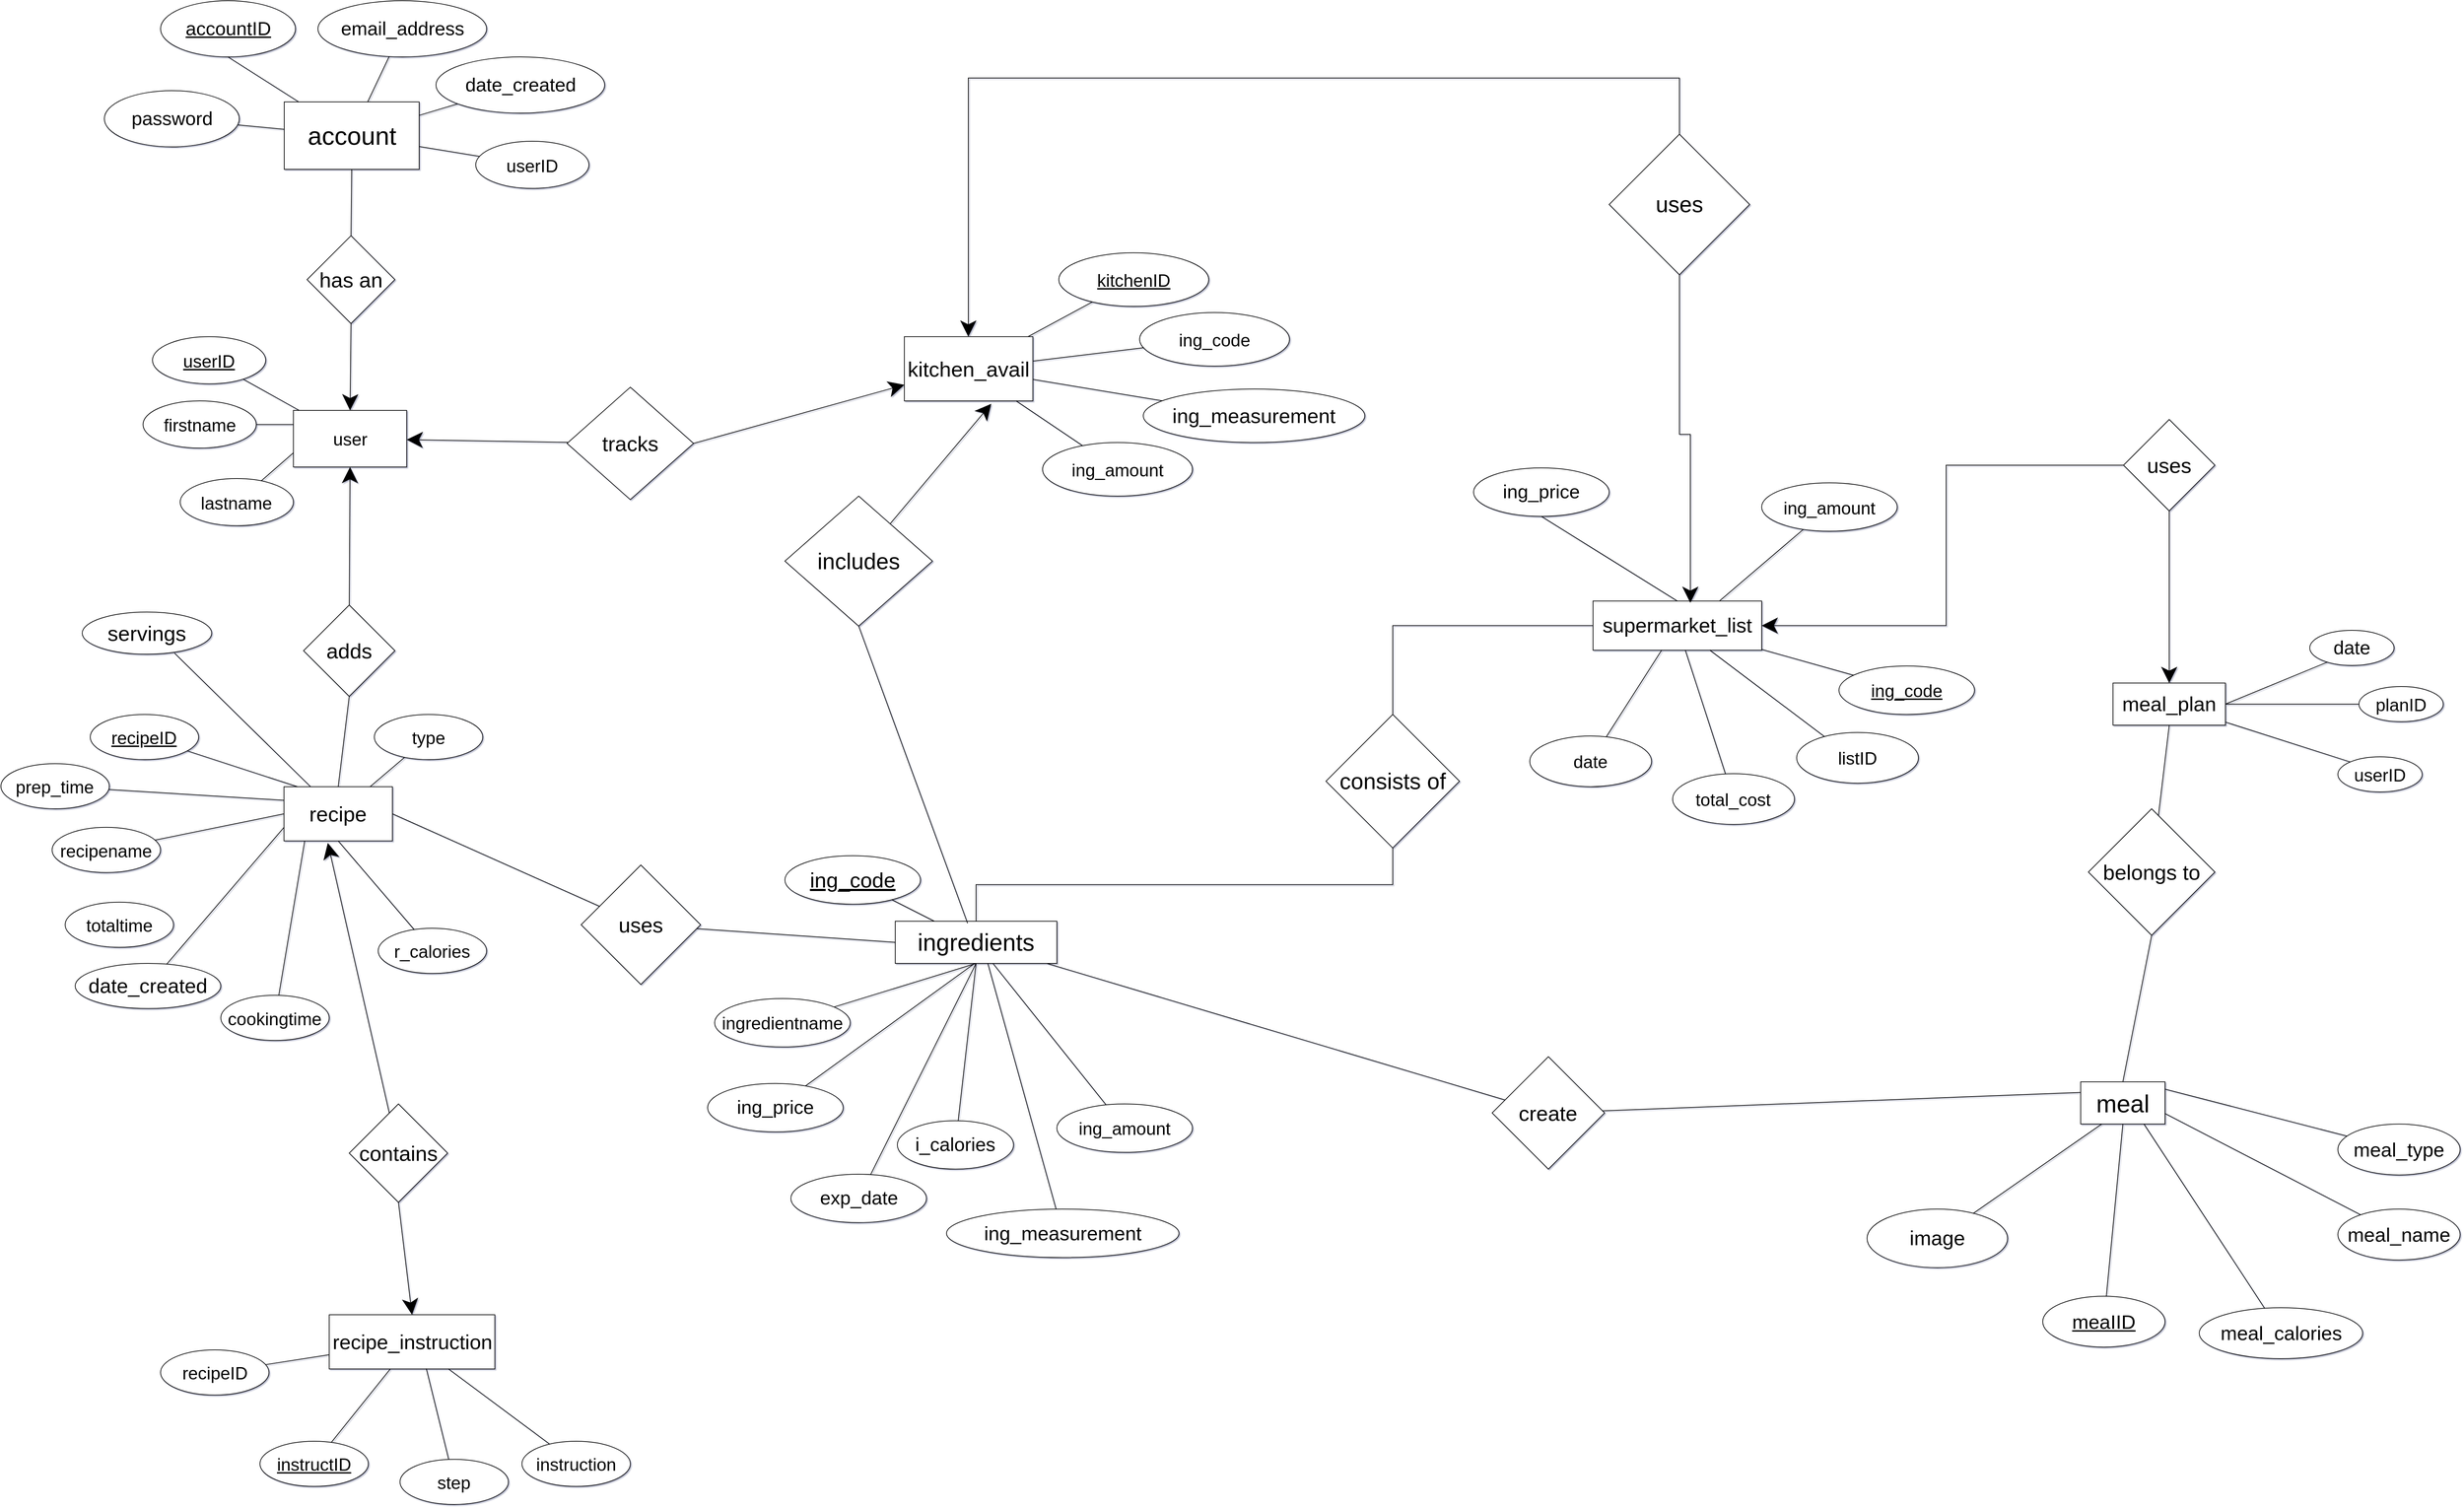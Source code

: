 <mxfile version="13.9.9" type="device"><diagram id="R2lEEEUBdFMjLlhIrx00" name="Page-1"><mxGraphModel dx="3702" dy="1055" grid="1" gridSize="10" guides="1" tooltips="1" connect="1" arrows="1" fold="1" page="1" pageScale="1" pageWidth="2500" pageHeight="2220" background="none" math="0" shadow="1" extFonts="Permanent Marker^https://fonts.googleapis.com/css?family=Permanent+Marker"><root><mxCell id="0"/><mxCell id="1" parent="0"/><mxCell id="MhTy7S3ZL1qO_wHYkfFR-65" style="edgeStyle=none;rounded=0;orthogonalLoop=1;jettySize=auto;html=1;endArrow=none;endFill=0;" parent="1" source="MhTy7S3ZL1qO_wHYkfFR-58" edge="1"><mxGeometry relative="1" as="geometry"><mxPoint x="1524" y="1608.57" as="targetPoint"/></mxGeometry></mxCell><mxCell id="MhTy7S3ZL1qO_wHYkfFR-47" style="edgeStyle=none;rounded=0;orthogonalLoop=1;jettySize=auto;html=1;endArrow=none;endFill=0;entryX=0.5;entryY=0;entryDx=0;entryDy=0;" parent="1" source="MhTy7S3ZL1qO_wHYkfFR-39" target="MhTy7S3ZL1qO_wHYkfFR-31" edge="1"><mxGeometry relative="1" as="geometry"><mxPoint x="-140" y="1370" as="targetPoint"/></mxGeometry></mxCell><mxCell id="MhTy7S3ZL1qO_wHYkfFR-104" style="edgeStyle=none;rounded=0;orthogonalLoop=1;jettySize=auto;html=1;exitX=0.5;exitY=1;exitDx=0;exitDy=0;entryX=0.5;entryY=0;entryDx=0;entryDy=0;startArrow=classic;startFill=1;endArrow=none;endFill=0;fontSize=19;endSize=6;startSize=20;" parent="1" source="MhTy7S3ZL1qO_wHYkfFR-1" target="MhTy7S3ZL1qO_wHYkfFR-102" edge="1"><mxGeometry relative="1" as="geometry"/></mxCell><mxCell id="MhTy7S3ZL1qO_wHYkfFR-46" style="edgeStyle=none;rounded=0;orthogonalLoop=1;jettySize=auto;html=1;exitX=0.25;exitY=1;exitDx=0;exitDy=0;endArrow=none;endFill=0;" parent="1" source="MhTy7S3ZL1qO_wHYkfFR-31" edge="1"><mxGeometry relative="1" as="geometry"><mxPoint x="-190.143" y="1430.143" as="targetPoint"/></mxGeometry></mxCell><mxCell id="MhTy7S3ZL1qO_wHYkfFR-51" style="edgeStyle=none;rounded=0;orthogonalLoop=1;jettySize=auto;html=1;endArrow=none;endFill=0;exitX=0.5;exitY=1;exitDx=0;exitDy=0;" parent="1" source="MhTy7S3ZL1qO_wHYkfFR-31" target="MhTy7S3ZL1qO_wHYkfFR-38" edge="1"><mxGeometry relative="1" as="geometry"/></mxCell><mxCell id="MhTy7S3ZL1qO_wHYkfFR-215" style="edgeStyle=none;rounded=0;orthogonalLoop=1;jettySize=auto;html=1;startArrow=none;startFill=0;endArrow=none;endFill=0;fontSize=25;" parent="1" source="MhTy7S3ZL1qO_wHYkfFR-31" target="MhTy7S3ZL1qO_wHYkfFR-213" edge="1"><mxGeometry relative="1" as="geometry"/></mxCell><mxCell id="MhTy7S3ZL1qO_wHYkfFR-31" value="&lt;font style=&quot;font-size: 34px;&quot;&gt;ingredients&lt;/font&gt;" style="rounded=0;whiteSpace=wrap;html=1;fontSize=34;" parent="1" vertex="1"><mxGeometry x="-242.97" y="1380" width="230" height="60" as="geometry"/></mxCell><mxCell id="MhTy7S3ZL1qO_wHYkfFR-44" style="edgeStyle=none;rounded=0;orthogonalLoop=1;jettySize=auto;html=1;endArrow=none;endFill=0;" parent="1" source="MhTy7S3ZL1qO_wHYkfFR-33" edge="1"><mxGeometry relative="1" as="geometry"><mxPoint x="-130" y="1440" as="targetPoint"/></mxGeometry></mxCell><mxCell id="MhTy7S3ZL1qO_wHYkfFR-43" style="edgeStyle=none;rounded=0;orthogonalLoop=1;jettySize=auto;html=1;entryX=0.5;entryY=1;entryDx=0;entryDy=0;endArrow=none;endFill=0;" parent="1" source="MhTy7S3ZL1qO_wHYkfFR-34" target="MhTy7S3ZL1qO_wHYkfFR-31" edge="1"><mxGeometry relative="1" as="geometry"/></mxCell><mxCell id="MhTy7S3ZL1qO_wHYkfFR-45" style="edgeStyle=none;rounded=0;orthogonalLoop=1;jettySize=auto;html=1;endArrow=none;endFill=0;" parent="1" source="MhTy7S3ZL1qO_wHYkfFR-35" target="MhTy7S3ZL1qO_wHYkfFR-31" edge="1"><mxGeometry relative="1" as="geometry"/></mxCell><mxCell id="MhTy7S3ZL1qO_wHYkfFR-49" style="edgeStyle=none;rounded=0;orthogonalLoop=1;jettySize=auto;html=1;entryX=0.5;entryY=1;entryDx=0;entryDy=0;endArrow=none;endFill=0;" parent="1" source="MhTy7S3ZL1qO_wHYkfFR-40" target="MhTy7S3ZL1qO_wHYkfFR-31" edge="1"><mxGeometry relative="1" as="geometry"/></mxCell><mxCell id="MhTy7S3ZL1qO_wHYkfFR-138" style="edgeStyle=none;rounded=0;orthogonalLoop=1;jettySize=auto;html=1;exitX=0.5;exitY=0;exitDx=0;exitDy=0;entryX=0.5;entryY=1;entryDx=0;entryDy=0;startArrow=none;startFill=0;endArrow=none;endFill=0;fontSize=19;" parent="1" source="MhTy7S3ZL1qO_wHYkfFR-54" target="MhTy7S3ZL1qO_wHYkfFR-113" edge="1"><mxGeometry relative="1" as="geometry"/></mxCell><mxCell id="MhTy7S3ZL1qO_wHYkfFR-54" value="&lt;font style=&quot;font-size: 35px;&quot;&gt;meal&lt;/font&gt;" style="rounded=0;whiteSpace=wrap;html=1;fontSize=35;" parent="1" vertex="1"><mxGeometry x="1444" y="1608.57" width="120" height="60" as="geometry"/></mxCell><mxCell id="MhTy7S3ZL1qO_wHYkfFR-64" style="edgeStyle=none;rounded=0;orthogonalLoop=1;jettySize=auto;html=1;entryX=0.5;entryY=1;entryDx=0;entryDy=0;endArrow=none;endFill=0;" parent="1" source="MhTy7S3ZL1qO_wHYkfFR-55" target="MhTy7S3ZL1qO_wHYkfFR-54" edge="1"><mxGeometry relative="1" as="geometry"/></mxCell><mxCell id="MhTy7S3ZL1qO_wHYkfFR-67" style="edgeStyle=none;rounded=0;orthogonalLoop=1;jettySize=auto;html=1;exitX=0.5;exitY=0;exitDx=0;exitDy=0;endArrow=none;endFill=0;" parent="1" edge="1"><mxGeometry relative="1" as="geometry"><mxPoint x="1729" y="1653.57" as="sourcePoint"/><mxPoint x="1729" y="1653.57" as="targetPoint"/></mxGeometry></mxCell><mxCell id="MhTy7S3ZL1qO_wHYkfFR-80" style="edgeStyle=none;rounded=0;orthogonalLoop=1;jettySize=auto;html=1;endArrow=none;endFill=0;" parent="1" source="MhTy7S3ZL1qO_wHYkfFR-70" target="MhTy7S3ZL1qO_wHYkfFR-74" edge="1"><mxGeometry relative="1" as="geometry"/></mxCell><mxCell id="MhTy7S3ZL1qO_wHYkfFR-81" style="edgeStyle=none;rounded=0;orthogonalLoop=1;jettySize=auto;html=1;endArrow=none;endFill=0;" parent="1" source="MhTy7S3ZL1qO_wHYkfFR-70" target="MhTy7S3ZL1qO_wHYkfFR-75" edge="1"><mxGeometry relative="1" as="geometry"/></mxCell><mxCell id="MhTy7S3ZL1qO_wHYkfFR-212" style="edgeStyle=none;rounded=0;orthogonalLoop=1;jettySize=auto;html=1;entryX=0.696;entryY=0.928;entryDx=0;entryDy=0;entryPerimeter=0;startArrow=none;startFill=0;endArrow=none;endFill=0;fontSize=25;" parent="1" source="MhTy7S3ZL1qO_wHYkfFR-70" target="MhTy7S3ZL1qO_wHYkfFR-71" edge="1"><mxGeometry relative="1" as="geometry"/></mxCell><mxCell id="MhTy7S3ZL1qO_wHYkfFR-70" value="&lt;font style=&quot;font-size: 29px;&quot;&gt;supermarket_list&lt;/font&gt;" style="rounded=0;whiteSpace=wrap;html=1;fontSize=29;" parent="1" vertex="1"><mxGeometry x="750" y="924.29" width="240" height="70" as="geometry"/></mxCell><mxCell id="MhTy7S3ZL1qO_wHYkfFR-85" style="edgeStyle=none;rounded=0;orthogonalLoop=1;jettySize=auto;html=1;entryX=0.75;entryY=1;entryDx=0;entryDy=0;endArrow=none;endFill=0;" parent="1" source="MhTy7S3ZL1qO_wHYkfFR-84" target="MhTy7S3ZL1qO_wHYkfFR-54" edge="1"><mxGeometry relative="1" as="geometry"/></mxCell><mxCell id="MhTy7S3ZL1qO_wHYkfFR-99" style="edgeStyle=none;rounded=0;orthogonalLoop=1;jettySize=auto;html=1;exitX=0.5;exitY=0;exitDx=0;exitDy=0;entryX=0.5;entryY=1;entryDx=0;entryDy=0;endArrow=none;endFill=0;fontSize=19;" parent="1" source="MhTy7S3ZL1qO_wHYkfFR-97" target="MhTy7S3ZL1qO_wHYkfFR-86" edge="1"><mxGeometry relative="1" as="geometry"/></mxCell><mxCell id="MhTy7S3ZL1qO_wHYkfFR-101" style="edgeStyle=none;rounded=0;orthogonalLoop=1;jettySize=auto;html=1;exitX=0.5;exitY=1;exitDx=0;exitDy=0;entryX=0.5;entryY=0;entryDx=0;entryDy=0;endArrow=classic;endFill=1;fontSize=19;startArrow=none;startFill=0;endSize=20;" parent="1" source="MhTy7S3ZL1qO_wHYkfFR-97" target="MhTy7S3ZL1qO_wHYkfFR-1" edge="1"><mxGeometry relative="1" as="geometry"/></mxCell><mxCell id="MhTy7S3ZL1qO_wHYkfFR-97" value="&lt;font style=&quot;font-size: 30px&quot;&gt;has an&lt;/font&gt;" style="rhombus;whiteSpace=wrap;html=1;fontSize=19;" parent="1" vertex="1"><mxGeometry x="-1080" y="404.41" width="125" height="125" as="geometry"/></mxCell><mxCell id="MhTy7S3ZL1qO_wHYkfFR-105" style="edgeStyle=none;rounded=0;orthogonalLoop=1;jettySize=auto;html=1;exitX=0.5;exitY=1;exitDx=0;exitDy=0;entryX=0.5;entryY=0;entryDx=0;entryDy=0;startArrow=none;startFill=0;endArrow=none;endFill=0;fontSize=19;" parent="1" source="MhTy7S3ZL1qO_wHYkfFR-102" target="MhTy7S3ZL1qO_wHYkfFR-19" edge="1"><mxGeometry relative="1" as="geometry"/></mxCell><mxCell id="MhTy7S3ZL1qO_wHYkfFR-102" value="adds" style="rhombus;whiteSpace=wrap;html=1;fontSize=30;" parent="1" vertex="1"><mxGeometry x="-1085" y="930" width="130" height="130" as="geometry"/></mxCell><mxCell id="MhTy7S3ZL1qO_wHYkfFR-107" style="edgeStyle=none;rounded=0;orthogonalLoop=1;jettySize=auto;html=1;entryX=0;entryY=0.5;entryDx=0;entryDy=0;startArrow=none;startFill=0;endArrow=none;endFill=0;fontSize=19;" parent="1" source="MhTy7S3ZL1qO_wHYkfFR-106" target="MhTy7S3ZL1qO_wHYkfFR-31" edge="1"><mxGeometry relative="1" as="geometry"/></mxCell><mxCell id="MhTy7S3ZL1qO_wHYkfFR-108" style="edgeStyle=none;rounded=0;orthogonalLoop=1;jettySize=auto;html=1;entryX=1;entryY=0.5;entryDx=0;entryDy=0;startArrow=none;startFill=0;endArrow=none;endFill=0;fontSize=19;" parent="1" source="MhTy7S3ZL1qO_wHYkfFR-106" target="MhTy7S3ZL1qO_wHYkfFR-19" edge="1"><mxGeometry relative="1" as="geometry"/></mxCell><mxCell id="MhTy7S3ZL1qO_wHYkfFR-106" value="uses" style="rhombus;whiteSpace=wrap;html=1;fontSize=30;" parent="1" vertex="1"><mxGeometry x="-690" y="1300" width="170" height="170" as="geometry"/></mxCell><mxCell id="MhTy7S3ZL1qO_wHYkfFR-136" style="edgeStyle=none;rounded=0;orthogonalLoop=1;jettySize=auto;html=1;startArrow=none;startFill=0;endArrow=none;endFill=0;fontSize=19;" parent="1" source="MhTy7S3ZL1qO_wHYkfFR-109" target="MhTy7S3ZL1qO_wHYkfFR-31" edge="1"><mxGeometry relative="1" as="geometry"/></mxCell><mxCell id="MhTy7S3ZL1qO_wHYkfFR-137" style="edgeStyle=none;rounded=0;orthogonalLoop=1;jettySize=auto;html=1;startArrow=none;startFill=0;endArrow=none;endFill=0;fontSize=19;entryX=0;entryY=0.25;entryDx=0;entryDy=0;" parent="1" source="MhTy7S3ZL1qO_wHYkfFR-109" edge="1" target="MhTy7S3ZL1qO_wHYkfFR-54"><mxGeometry relative="1" as="geometry"><mxPoint x="870" y="1360" as="targetPoint"/></mxGeometry></mxCell><mxCell id="MhTy7S3ZL1qO_wHYkfFR-109" value="create" style="rhombus;whiteSpace=wrap;html=1;fontSize=30;" parent="1" vertex="1"><mxGeometry x="606.49" y="1572.74" width="160" height="160" as="geometry"/></mxCell><mxCell id="MhTy7S3ZL1qO_wHYkfFR-141" style="edgeStyle=none;rounded=0;orthogonalLoop=1;jettySize=auto;html=1;exitX=1;exitY=0.5;exitDx=0;exitDy=0;entryX=0.289;entryY=0.826;entryDx=0;entryDy=0;entryPerimeter=0;startArrow=none;startFill=0;endArrow=none;endFill=0;fontSize=19;" parent="1" source="MhTy7S3ZL1qO_wHYkfFR-111" target="MhTy7S3ZL1qO_wHYkfFR-140" edge="1"><mxGeometry relative="1" as="geometry"/></mxCell><mxCell id="MhTy7S3ZL1qO_wHYkfFR-209" style="rounded=0;orthogonalLoop=1;jettySize=auto;html=1;entryX=0;entryY=0;entryDx=0;entryDy=0;startArrow=none;startFill=0;endArrow=none;endFill=0;fontSize=25;" parent="1" source="MhTy7S3ZL1qO_wHYkfFR-111" target="MhTy7S3ZL1qO_wHYkfFR-207" edge="1"><mxGeometry relative="1" as="geometry"/></mxCell><mxCell id="MhTy7S3ZL1qO_wHYkfFR-210" style="edgeStyle=none;rounded=0;orthogonalLoop=1;jettySize=auto;html=1;startArrow=none;startFill=0;endArrow=none;endFill=0;fontSize=25;" parent="1" source="MhTy7S3ZL1qO_wHYkfFR-111" target="MhTy7S3ZL1qO_wHYkfFR-206" edge="1"><mxGeometry relative="1" as="geometry"/></mxCell><mxCell id="MhTy7S3ZL1qO_wHYkfFR-111" value="&lt;font style=&quot;font-size: 29px;&quot;&gt;meal_plan&lt;/font&gt;" style="rounded=0;whiteSpace=wrap;html=1;fontSize=29;" parent="1" vertex="1"><mxGeometry x="1490" y="1041" width="160" height="60" as="geometry"/></mxCell><mxCell id="MhTy7S3ZL1qO_wHYkfFR-120" style="edgeStyle=orthogonalEdgeStyle;rounded=0;orthogonalLoop=1;jettySize=auto;html=1;exitX=0;exitY=0.5;exitDx=0;exitDy=0;entryX=1;entryY=0.5;entryDx=0;entryDy=0;startArrow=none;startFill=0;endArrow=classic;endFill=1;fontSize=19;endSize=20;" parent="1" source="MhTy7S3ZL1qO_wHYkfFR-112" target="MhTy7S3ZL1qO_wHYkfFR-70" edge="1"><mxGeometry relative="1" as="geometry"/></mxCell><mxCell id="MhTy7S3ZL1qO_wHYkfFR-142" style="edgeStyle=none;rounded=0;orthogonalLoop=1;jettySize=auto;html=1;exitX=0.5;exitY=1;exitDx=0;exitDy=0;entryX=0.5;entryY=0;entryDx=0;entryDy=0;startArrow=none;startFill=0;endArrow=classic;endFill=1;fontSize=19;endSize=20;" parent="1" source="MhTy7S3ZL1qO_wHYkfFR-112" target="MhTy7S3ZL1qO_wHYkfFR-111" edge="1"><mxGeometry relative="1" as="geometry"/></mxCell><mxCell id="MhTy7S3ZL1qO_wHYkfFR-112" value="uses" style="rhombus;whiteSpace=wrap;html=1;fontSize=30;" parent="1" vertex="1"><mxGeometry x="1505" y="666" width="130" height="130" as="geometry"/></mxCell><mxCell id="MhTy7S3ZL1qO_wHYkfFR-139" style="edgeStyle=none;rounded=0;orthogonalLoop=1;jettySize=auto;html=1;entryX=0.5;entryY=1;entryDx=0;entryDy=0;startArrow=none;startFill=0;endArrow=none;endFill=0;fontSize=19;" parent="1" source="MhTy7S3ZL1qO_wHYkfFR-113" target="MhTy7S3ZL1qO_wHYkfFR-111" edge="1"><mxGeometry relative="1" as="geometry"/></mxCell><mxCell id="MhTy7S3ZL1qO_wHYkfFR-113" value="belongs to" style="rhombus;whiteSpace=wrap;html=1;fontSize=30;" parent="1" vertex="1"><mxGeometry x="1455" y="1220" width="180" height="180" as="geometry"/></mxCell><mxCell id="MhTy7S3ZL1qO_wHYkfFR-117" style="edgeStyle=orthogonalEdgeStyle;rounded=0;orthogonalLoop=1;jettySize=auto;html=1;exitX=0.5;exitY=1;exitDx=0;exitDy=0;startArrow=none;startFill=0;endArrow=none;endFill=0;fontSize=19;" parent="1" source="MhTy7S3ZL1qO_wHYkfFR-114" target="MhTy7S3ZL1qO_wHYkfFR-31" edge="1"><mxGeometry relative="1" as="geometry"/></mxCell><mxCell id="MhTy7S3ZL1qO_wHYkfFR-118" style="edgeStyle=orthogonalEdgeStyle;rounded=0;orthogonalLoop=1;jettySize=auto;html=1;exitX=0.5;exitY=0;exitDx=0;exitDy=0;entryX=0;entryY=0.5;entryDx=0;entryDy=0;startArrow=none;startFill=0;endArrow=none;endFill=0;fontSize=19;" parent="1" source="MhTy7S3ZL1qO_wHYkfFR-114" target="MhTy7S3ZL1qO_wHYkfFR-70" edge="1"><mxGeometry relative="1" as="geometry"/></mxCell><mxCell id="MhTy7S3ZL1qO_wHYkfFR-114" value="&lt;font style=&quot;font-size: 32px&quot;&gt;consists of&lt;/font&gt;" style="rhombus;whiteSpace=wrap;html=1;fontSize=19;" parent="1" vertex="1"><mxGeometry x="370" y="1085.71" width="190" height="190" as="geometry"/></mxCell><mxCell id="MhTy7S3ZL1qO_wHYkfFR-140" value="&lt;font style=&quot;font-size: 27px;&quot;&gt;date&lt;/font&gt;" style="ellipse;whiteSpace=wrap;html=1;fontSize=27;" parent="1" vertex="1"><mxGeometry x="1770" y="966" width="120" height="50" as="geometry"/></mxCell><mxCell id="MhTy7S3ZL1qO_wHYkfFR-200" style="edgeStyle=none;rounded=0;orthogonalLoop=1;jettySize=auto;html=1;entryX=0.5;entryY=0;entryDx=0;entryDy=0;startArrow=none;startFill=0;endArrow=classic;endFill=1;fontSize=18;exitX=0.5;exitY=1;exitDx=0;exitDy=0;endSize=20;" parent="1" source="MhTy7S3ZL1qO_wHYkfFR-198" target="MhTy7S3ZL1qO_wHYkfFR-190" edge="1"><mxGeometry relative="1" as="geometry"/></mxCell><mxCell id="MhTy7S3ZL1qO_wHYkfFR-201" style="edgeStyle=none;rounded=0;orthogonalLoop=1;jettySize=auto;html=1;entryX=0.404;entryY=1.037;entryDx=0;entryDy=0;entryPerimeter=0;startArrow=none;startFill=0;endArrow=classic;endFill=1;fontSize=25;endSize=20;" parent="1" source="MhTy7S3ZL1qO_wHYkfFR-198" target="MhTy7S3ZL1qO_wHYkfFR-19" edge="1"><mxGeometry relative="1" as="geometry"/></mxCell><mxCell id="MhTy7S3ZL1qO_wHYkfFR-198" value="contains" style="rhombus;whiteSpace=wrap;html=1;strokeWidth=1;fontSize=30;" parent="1" vertex="1"><mxGeometry x="-1020.0" y="1640" width="140" height="140" as="geometry"/></mxCell><mxCell id="MhTy7S3ZL1qO_wHYkfFR-24" value="&lt;font style=&quot;font-size: 25px;&quot;&gt;instruction&lt;/font&gt;" style="ellipse;whiteSpace=wrap;html=1;fontSize=25;" parent="1" vertex="1"><mxGeometry x="-774.215" y="2120" width="154.285" height="64.286" as="geometry"/></mxCell><mxCell id="03wQ82uCLD8BM0tOLtLi-13" style="edgeStyle=none;rounded=0;orthogonalLoop=1;jettySize=auto;html=1;startArrow=none;startFill=0;endArrow=none;endFill=0;fontSize=32;" edge="1" parent="1" source="MhTy7S3ZL1qO_wHYkfFR-190" target="03wQ82uCLD8BM0tOLtLi-12"><mxGeometry relative="1" as="geometry"/></mxCell><mxCell id="MhTy7S3ZL1qO_wHYkfFR-190" value="&lt;font style=&quot;font-size: 29px;&quot;&gt;recipe_instruction&lt;/font&gt;" style="rounded=0;whiteSpace=wrap;html=1;fontSize=29;" parent="1" vertex="1"><mxGeometry x="-1048.5" y="1940" width="235.71" height="77.14" as="geometry"/></mxCell><mxCell id="MhTy7S3ZL1qO_wHYkfFR-197" style="edgeStyle=none;rounded=0;orthogonalLoop=1;jettySize=auto;html=1;startArrow=none;startFill=0;endArrow=none;endFill=0;fontSize=30;" parent="1" source="MhTy7S3ZL1qO_wHYkfFR-24" target="MhTy7S3ZL1qO_wHYkfFR-190" edge="1"><mxGeometry x="-1288.5" y="1940" as="geometry"/></mxCell><mxCell id="MhTy7S3ZL1qO_wHYkfFR-195" style="edgeStyle=none;rounded=0;orthogonalLoop=1;jettySize=auto;html=1;startArrow=none;startFill=0;endArrow=none;endFill=0;fontSize=30;" parent="1" source="MhTy7S3ZL1qO_wHYkfFR-192" target="MhTy7S3ZL1qO_wHYkfFR-190" edge="1"><mxGeometry x="-1288.5" y="1940" as="geometry"/></mxCell><mxCell id="MhTy7S3ZL1qO_wHYkfFR-192" value="&lt;font style=&quot;font-size: 25px&quot;&gt;&lt;u style=&quot;font-size: 25px&quot;&gt;instructID&lt;/u&gt;&lt;/font&gt;" style="ellipse;whiteSpace=wrap;html=1;fontSize=25;" parent="1" vertex="1"><mxGeometry x="-1147.072" y="2120" width="154.285" height="64.286" as="geometry"/></mxCell><mxCell id="MhTy7S3ZL1qO_wHYkfFR-196" style="edgeStyle=none;rounded=0;orthogonalLoop=1;jettySize=auto;html=1;entryX=0.586;entryY=0.992;entryDx=0;entryDy=0;entryPerimeter=0;startArrow=none;startFill=0;endArrow=none;endFill=0;fontSize=30;" parent="1" source="MhTy7S3ZL1qO_wHYkfFR-193" target="MhTy7S3ZL1qO_wHYkfFR-190" edge="1"><mxGeometry x="-1288.5" y="1940" as="geometry"/></mxCell><mxCell id="MhTy7S3ZL1qO_wHYkfFR-193" value="&lt;font style=&quot;font-size: 25px&quot;&gt;step&lt;/font&gt;" style="ellipse;whiteSpace=wrap;html=1;fontSize=25;" parent="1" vertex="1"><mxGeometry x="-947.786" y="2145.714" width="154.285" height="64.286" as="geometry"/></mxCell><mxCell id="03wQ82uCLD8BM0tOLtLi-28" style="edgeStyle=none;rounded=0;orthogonalLoop=1;jettySize=auto;html=1;entryX=0.712;entryY=0.972;entryDx=0;entryDy=0;entryPerimeter=0;startArrow=none;startFill=0;endArrow=none;endFill=0;fontSize=30;" edge="1" parent="1" source="MhTy7S3ZL1qO_wHYkfFR-19" target="03wQ82uCLD8BM0tOLtLi-27"><mxGeometry relative="1" as="geometry"/></mxCell><mxCell id="MhTy7S3ZL1qO_wHYkfFR-19" value="&lt;font style=&quot;font-size: 30px;&quot;&gt;recipe&lt;/font&gt;" style="rounded=0;whiteSpace=wrap;html=1;fontSize=30;" parent="1" vertex="1"><mxGeometry x="-1112.857" y="1188.57" width="154.286" height="77.143" as="geometry"/></mxCell><mxCell id="MhTy7S3ZL1qO_wHYkfFR-26" style="edgeStyle=none;rounded=0;orthogonalLoop=1;jettySize=auto;html=1;entryX=0.126;entryY=0.001;entryDx=0;entryDy=0;endArrow=none;endFill=0;entryPerimeter=0;" parent="1" source="MhTy7S3ZL1qO_wHYkfFR-20" target="MhTy7S3ZL1qO_wHYkfFR-19" edge="1"><mxGeometry x="-1370" y="1047.14" as="geometry"/></mxCell><mxCell id="MhTy7S3ZL1qO_wHYkfFR-20" value="&lt;font style=&quot;font-size: 25px;&quot;&gt;&lt;u style=&quot;font-size: 25px;&quot;&gt;recipeID&lt;/u&gt;&lt;/font&gt;" style="ellipse;whiteSpace=wrap;html=1;fontSize=25;" parent="1" vertex="1"><mxGeometry x="-1388.579" y="1085.71" width="154.286" height="64.286" as="geometry"/></mxCell><mxCell id="MhTy7S3ZL1qO_wHYkfFR-25" style="edgeStyle=none;rounded=0;orthogonalLoop=1;jettySize=auto;html=1;entryX=0;entryY=0.5;entryDx=0;entryDy=0;endArrow=none;endFill=0;" parent="1" source="MhTy7S3ZL1qO_wHYkfFR-21" target="MhTy7S3ZL1qO_wHYkfFR-19" edge="1"><mxGeometry x="-1370" y="1047.14" as="geometry"/></mxCell><mxCell id="MhTy7S3ZL1qO_wHYkfFR-21" value="&lt;font style=&quot;font-size: 25px;&quot;&gt;recipename&lt;/font&gt;" style="ellipse;whiteSpace=wrap;html=1;fontSize=25;" parent="1" vertex="1"><mxGeometry x="-1442.85" y="1246.425" width="154.286" height="64.286" as="geometry"/></mxCell><mxCell id="MhTy7S3ZL1qO_wHYkfFR-22" value="&lt;font style=&quot;font-size: 25px;&quot;&gt;type&lt;/font&gt;" style="ellipse;whiteSpace=wrap;html=1;fontSize=25;" parent="1" vertex="1"><mxGeometry x="-984.286" y="1085.712" width="154.286" height="64.286" as="geometry"/></mxCell><mxCell id="MhTy7S3ZL1qO_wHYkfFR-27" style="edgeStyle=none;rounded=0;orthogonalLoop=1;jettySize=auto;html=1;endArrow=none;endFill=0;" parent="1" source="MhTy7S3ZL1qO_wHYkfFR-19" target="MhTy7S3ZL1qO_wHYkfFR-22" edge="1"><mxGeometry x="-1370" y="1047.14" as="geometry"/></mxCell><mxCell id="MhTy7S3ZL1qO_wHYkfFR-28" style="edgeStyle=none;rounded=0;orthogonalLoop=1;jettySize=auto;html=1;entryX=0.191;entryY=0.998;entryDx=0;entryDy=0;endArrow=none;endFill=0;entryPerimeter=0;" parent="1" source="MhTy7S3ZL1qO_wHYkfFR-23" target="MhTy7S3ZL1qO_wHYkfFR-19" edge="1"><mxGeometry x="-1370" y="1047.14" as="geometry"/></mxCell><mxCell id="MhTy7S3ZL1qO_wHYkfFR-23" value="&lt;font style=&quot;font-size: 25px;&quot;&gt;cookingtime&lt;/font&gt;" style="ellipse;whiteSpace=wrap;html=1;fontSize=25;" parent="1" vertex="1"><mxGeometry x="-1202.786" y="1485.364" width="154.286" height="64.286" as="geometry"/></mxCell><mxCell id="MhTy7S3ZL1qO_wHYkfFR-42" style="edgeStyle=none;rounded=0;orthogonalLoop=1;jettySize=auto;html=1;entryX=0.5;entryY=1;entryDx=0;entryDy=0;endArrow=none;endFill=0;" parent="1" source="MhTy7S3ZL1qO_wHYkfFR-41" target="MhTy7S3ZL1qO_wHYkfFR-19" edge="1"><mxGeometry x="-1370" y="1047.14" as="geometry"/></mxCell><mxCell id="MhTy7S3ZL1qO_wHYkfFR-41" value="&lt;font style=&quot;font-size: 25px;&quot;&gt;r_calories&lt;/font&gt;" style="ellipse;whiteSpace=wrap;html=1;fontSize=25;" parent="1" vertex="1"><mxGeometry x="-978.781" y="1390.004" width="154.286" height="64.286" as="geometry"/></mxCell><mxCell id="MhTy7S3ZL1qO_wHYkfFR-53" style="edgeStyle=none;rounded=0;orthogonalLoop=1;jettySize=auto;html=1;entryX=0;entryY=0.75;entryDx=0;entryDy=0;endArrow=none;endFill=0;" parent="1" source="MhTy7S3ZL1qO_wHYkfFR-52" target="MhTy7S3ZL1qO_wHYkfFR-19" edge="1"><mxGeometry x="-1370" y="1047.14" as="geometry"/></mxCell><mxCell id="MhTy7S3ZL1qO_wHYkfFR-52" value="&lt;font style=&quot;font-size: 29px;&quot;&gt;date_created&lt;/font&gt;" style="ellipse;whiteSpace=wrap;html=1;fontSize=29;" parent="1" vertex="1"><mxGeometry x="-1410" y="1440" width="207.22" height="64.29" as="geometry"/></mxCell><mxCell id="MhTy7S3ZL1qO_wHYkfFR-206" value="&lt;font style=&quot;font-size: 25px&quot;&gt;planID&lt;/font&gt;" style="ellipse;whiteSpace=wrap;html=1;" parent="1" vertex="1"><mxGeometry x="1840" y="1046" width="120" height="50" as="geometry"/></mxCell><mxCell id="MhTy7S3ZL1qO_wHYkfFR-207" value="&lt;font style=&quot;font-size: 25px&quot;&gt;userID&lt;/font&gt;" style="ellipse;whiteSpace=wrap;html=1;" parent="1" vertex="1"><mxGeometry x="1810" y="1146" width="120" height="50" as="geometry"/></mxCell><mxCell id="MhTy7S3ZL1qO_wHYkfFR-71" value="&lt;font style=&quot;font-size: 25px;&quot;&gt;listID&lt;/font&gt;" style="ellipse;whiteSpace=wrap;html=1;fontSize=25;" parent="1" vertex="1"><mxGeometry x="1039.82" y="1111.346" width="173.335" height="72.222" as="geometry"/></mxCell><mxCell id="MhTy7S3ZL1qO_wHYkfFR-74" value="&lt;span style=&quot;font-size: 25px;&quot;&gt;total_cost&lt;/span&gt;" style="ellipse;whiteSpace=wrap;html=1;fontSize=25;" parent="1" vertex="1"><mxGeometry x="863.331" y="1170" width="173.335" height="72.222" as="geometry"/></mxCell><mxCell id="MhTy7S3ZL1qO_wHYkfFR-75" value="&lt;font style=&quot;font-size: 25px;&quot;&gt;date&lt;/font&gt;" style="ellipse;whiteSpace=wrap;html=1;fontSize=25;" parent="1" vertex="1"><mxGeometry x="660.005" y="1116.348" width="173.335" height="72.222" as="geometry"/></mxCell><mxCell id="MhTy7S3ZL1qO_wHYkfFR-222" style="edgeStyle=none;rounded=0;orthogonalLoop=1;jettySize=auto;html=1;entryX=0;entryY=0.75;entryDx=0;entryDy=0;startArrow=none;startFill=0;endArrow=classic;endFill=1;fontSize=30;exitX=1;exitY=0.5;exitDx=0;exitDy=0;endSize=20;" parent="1" source="MhTy7S3ZL1qO_wHYkfFR-218" target="MhTy7S3ZL1qO_wHYkfFR-203" edge="1"><mxGeometry relative="1" as="geometry"><mxPoint x="-220" y="728.81" as="sourcePoint"/></mxGeometry></mxCell><mxCell id="MhTy7S3ZL1qO_wHYkfFR-223" style="edgeStyle=none;rounded=0;orthogonalLoop=1;jettySize=auto;html=1;startArrow=none;startFill=0;endArrow=classic;endFill=1;fontSize=30;endSize=20;" parent="1" source="MhTy7S3ZL1qO_wHYkfFR-218" target="MhTy7S3ZL1qO_wHYkfFR-1" edge="1"><mxGeometry relative="1" as="geometry"/></mxCell><mxCell id="MhTy7S3ZL1qO_wHYkfFR-218" value="tracks" style="rhombus;whiteSpace=wrap;html=1;strokeWidth=1;fontSize=30;" parent="1" vertex="1"><mxGeometry x="-710" y="620" width="180" height="160" as="geometry"/></mxCell><mxCell id="03wQ82uCLD8BM0tOLtLi-15" style="edgeStyle=none;rounded=0;orthogonalLoop=1;jettySize=auto;html=1;startArrow=none;startFill=0;endArrow=none;endFill=0;fontSize=32;" edge="1" parent="1" source="MhTy7S3ZL1qO_wHYkfFR-203" target="03wQ82uCLD8BM0tOLtLi-14"><mxGeometry relative="1" as="geometry"/></mxCell><mxCell id="MhTy7S3ZL1qO_wHYkfFR-203" value="&lt;span style=&quot;font-size: 30px;&quot;&gt;kitchen_avail&lt;/span&gt;" style="rounded=0;whiteSpace=wrap;html=1;fontSize=30;" parent="1" vertex="1"><mxGeometry x="-230" y="548.098" width="182.858" height="91.429" as="geometry"/></mxCell><mxCell id="MhTy7S3ZL1qO_wHYkfFR-204" value="&lt;font style=&quot;font-size: 25px;&quot;&gt;&lt;span style=&quot;font-size: 25px;&quot;&gt;ing_code&lt;/span&gt;&lt;/font&gt;" style="ellipse;whiteSpace=wrap;html=1;fontSize=25;fontStyle=0" parent="1" vertex="1"><mxGeometry x="104.771" y="513.81" width="213.335" height="76.19" as="geometry"/></mxCell><mxCell id="MhTy7S3ZL1qO_wHYkfFR-219" style="edgeStyle=none;rounded=0;orthogonalLoop=1;jettySize=auto;html=1;startArrow=none;startFill=0;endArrow=none;endFill=0;fontSize=30;" parent="1" source="MhTy7S3ZL1qO_wHYkfFR-203" target="MhTy7S3ZL1qO_wHYkfFR-204" edge="1"><mxGeometry x="-60" y="456.59" as="geometry"/></mxCell><mxCell id="MhTy7S3ZL1qO_wHYkfFR-216" value="&lt;font style=&quot;font-size: 25px;&quot;&gt;ing_amount&lt;/font&gt;" style="ellipse;whiteSpace=wrap;html=1;fontSize=25;" parent="1" vertex="1"><mxGeometry x="-33.335" y="698.81" width="213.335" height="76.19" as="geometry"/></mxCell><mxCell id="MhTy7S3ZL1qO_wHYkfFR-221" style="edgeStyle=none;rounded=0;orthogonalLoop=1;jettySize=auto;html=1;startArrow=none;startFill=0;endArrow=none;endFill=0;fontSize=30;" parent="1" source="MhTy7S3ZL1qO_wHYkfFR-203" target="MhTy7S3ZL1qO_wHYkfFR-216" edge="1"><mxGeometry x="-60" y="456.59" as="geometry"/></mxCell><mxCell id="MhTy7S3ZL1qO_wHYkfFR-217" value="&lt;font style=&quot;font-size: 29px;&quot;&gt;ing_measurement&lt;/font&gt;" style="ellipse;whiteSpace=wrap;html=1;fontSize=29;" parent="1" vertex="1"><mxGeometry x="110" y="622.62" width="315.24" height="76.19" as="geometry"/></mxCell><mxCell id="MhTy7S3ZL1qO_wHYkfFR-220" style="edgeStyle=none;rounded=0;orthogonalLoop=1;jettySize=auto;html=1;startArrow=none;startFill=0;endArrow=none;endFill=0;fontSize=30;" parent="1" source="MhTy7S3ZL1qO_wHYkfFR-203" target="MhTy7S3ZL1qO_wHYkfFR-217" edge="1"><mxGeometry x="-60" y="456.59" as="geometry"/></mxCell><mxCell id="MhTy7S3ZL1qO_wHYkfFR-33" value="&lt;font style=&quot;font-size: 27px&quot;&gt;ing_price&lt;/font&gt;" style="ellipse;whiteSpace=wrap;html=1;fontSize=27;" parent="1" vertex="1"><mxGeometry x="-509.996" y="1610.864" width="192.973" height="68.919" as="geometry"/></mxCell><mxCell id="MhTy7S3ZL1qO_wHYkfFR-34" value="&lt;font style=&quot;font-size: 25px;&quot;&gt;ingredientname&lt;/font&gt;" style="ellipse;whiteSpace=wrap;html=1;fontSize=25;" parent="1" vertex="1"><mxGeometry x="-500" y="1489.996" width="192.973" height="68.919" as="geometry"/></mxCell><mxCell id="MhTy7S3ZL1qO_wHYkfFR-35" value="&lt;font style=&quot;font-size: 30px;&quot;&gt;&lt;u style=&quot;font-size: 30px;&quot;&gt;ing_code&lt;/u&gt;&lt;/font&gt;" style="ellipse;whiteSpace=wrap;html=1;fontSize=30;" parent="1" vertex="1"><mxGeometry x="-400.002" y="1286.79" width="192.973" height="68.919" as="geometry"/></mxCell><mxCell id="MhTy7S3ZL1qO_wHYkfFR-38" value="&lt;font style=&quot;font-size: 27px;&quot;&gt;exp_date&lt;/font&gt;" style="ellipse;whiteSpace=wrap;html=1;fontSize=27;" parent="1" vertex="1"><mxGeometry x="-391.489" y="1740.001" width="192.973" height="68.919" as="geometry"/></mxCell><mxCell id="MhTy7S3ZL1qO_wHYkfFR-39" value="&lt;font style=&quot;font-size: 28px;&quot;&gt;ing_measurement&lt;/font&gt;" style="ellipse;whiteSpace=wrap;html=1;fontSize=28;" parent="1" vertex="1"><mxGeometry x="-170.0" y="1789.654" width="330.811" height="68.919" as="geometry"/></mxCell><mxCell id="MhTy7S3ZL1qO_wHYkfFR-40" value="&lt;font style=&quot;font-size: 27px;&quot;&gt;i_calories&lt;/font&gt;" style="ellipse;whiteSpace=wrap;html=1;fontSize=27;" parent="1" vertex="1"><mxGeometry x="-240.001" y="1663.818" width="165.405" height="68.919" as="geometry"/></mxCell><mxCell id="MhTy7S3ZL1qO_wHYkfFR-213" value="&lt;font style=&quot;font-size: 25px;&quot;&gt;ing_amount&lt;/font&gt;" style="ellipse;whiteSpace=wrap;html=1;fontSize=25;" parent="1" vertex="1"><mxGeometry x="-12.973" y="1640.002" width="192.973" height="68.919" as="geometry"/></mxCell><mxCell id="MhTy7S3ZL1qO_wHYkfFR-55" value="&lt;span style=&quot;font-size: 28px&quot;&gt;&lt;u style=&quot;font-size: 28px&quot;&gt;meaIID&lt;/u&gt;&lt;/span&gt;" style="ellipse;whiteSpace=wrap;html=1;fontSize=28;" parent="1" vertex="1"><mxGeometry x="1390" y="1913.57" width="174.0" height="72.5" as="geometry"/></mxCell><mxCell id="MhTy7S3ZL1qO_wHYkfFR-58" value="&lt;font style=&quot;font-size: 28px;&quot;&gt;meal_type&lt;/font&gt;" style="ellipse;whiteSpace=wrap;html=1;fontSize=28;" parent="1" vertex="1"><mxGeometry x="1810" y="1668.57" width="174.0" height="72.5" as="geometry"/></mxCell><mxCell id="03wQ82uCLD8BM0tOLtLi-42" style="edgeStyle=none;rounded=0;orthogonalLoop=1;jettySize=auto;html=1;entryX=1;entryY=0.75;entryDx=0;entryDy=0;startArrow=none;startFill=0;startSize=20;endArrow=none;endFill=0;endSize=6;fontSize=29;" edge="1" parent="1" source="MhTy7S3ZL1qO_wHYkfFR-59" target="MhTy7S3ZL1qO_wHYkfFR-54"><mxGeometry relative="1" as="geometry"/></mxCell><mxCell id="MhTy7S3ZL1qO_wHYkfFR-59" value="&lt;font style=&quot;font-size: 28px;&quot;&gt;meal_name&lt;/font&gt;" style="ellipse;whiteSpace=wrap;html=1;fontSize=28;" parent="1" vertex="1"><mxGeometry x="1810" y="1789.66" width="174.0" height="72.5" as="geometry"/></mxCell><mxCell id="MhTy7S3ZL1qO_wHYkfFR-84" value="&lt;font style=&quot;font-size: 28px;&quot;&gt;meal_calories&lt;/font&gt;" style="ellipse;whiteSpace=wrap;html=1;fontSize=28;" parent="1" vertex="1"><mxGeometry x="1612.75" y="1930" width="232.5" height="72.5" as="geometry"/></mxCell><mxCell id="03wQ82uCLD8BM0tOLtLi-40" style="edgeStyle=none;rounded=0;orthogonalLoop=1;jettySize=auto;html=1;startArrow=none;startFill=0;endArrow=none;endFill=0;endSize=20;fontSize=25;" edge="1" parent="1" source="MhTy7S3ZL1qO_wHYkfFR-86" target="03wQ82uCLD8BM0tOLtLi-39"><mxGeometry relative="1" as="geometry"/></mxCell><mxCell id="MhTy7S3ZL1qO_wHYkfFR-86" value="&lt;font style=&quot;font-size: 36px;&quot;&gt;account&lt;/font&gt;" style="rounded=0;whiteSpace=wrap;html=1;fontSize=36;" parent="1" vertex="1"><mxGeometry x="-1112.5" y="214" width="192" height="96" as="geometry"/></mxCell><mxCell id="MhTy7S3ZL1qO_wHYkfFR-88" value="&lt;font style=&quot;font-size: 27px;&quot;&gt;accountID&lt;/font&gt;" style="ellipse;whiteSpace=wrap;html=1;fontStyle=4;fontSize=27;" parent="1" vertex="1"><mxGeometry x="-1288.5" y="70" width="192" height="80" as="geometry"/></mxCell><mxCell id="MhTy7S3ZL1qO_wHYkfFR-94" style="edgeStyle=none;rounded=0;orthogonalLoop=1;jettySize=auto;html=1;entryX=0.5;entryY=1;entryDx=0;entryDy=0;endArrow=none;endFill=0;fontSize=27;" parent="1" source="MhTy7S3ZL1qO_wHYkfFR-86" target="MhTy7S3ZL1qO_wHYkfFR-88" edge="1"><mxGeometry x="-1368.5" y="70" as="geometry"/></mxCell><mxCell id="MhTy7S3ZL1qO_wHYkfFR-89" value="&lt;font style=&quot;font-size: 27px;&quot;&gt;email_address&lt;/font&gt;" style="ellipse;whiteSpace=wrap;html=1;fontSize=27;" parent="1" vertex="1"><mxGeometry x="-1064.5" y="70" width="240" height="80" as="geometry"/></mxCell><mxCell id="MhTy7S3ZL1qO_wHYkfFR-95" style="edgeStyle=none;rounded=0;orthogonalLoop=1;jettySize=auto;html=1;endArrow=none;endFill=0;fontSize=27;" parent="1" source="MhTy7S3ZL1qO_wHYkfFR-86" target="MhTy7S3ZL1qO_wHYkfFR-89" edge="1"><mxGeometry x="-1368.5" y="70" as="geometry"/></mxCell><mxCell id="MhTy7S3ZL1qO_wHYkfFR-91" value="&lt;font style=&quot;font-size: 27px;&quot;&gt;date_created&lt;/font&gt;" style="ellipse;whiteSpace=wrap;html=1;fontSize=27;" parent="1" vertex="1"><mxGeometry x="-896.5" y="150" width="240" height="80" as="geometry"/></mxCell><mxCell id="MhTy7S3ZL1qO_wHYkfFR-96" style="edgeStyle=none;rounded=0;orthogonalLoop=1;jettySize=auto;html=1;endArrow=none;endFill=0;fontSize=27;" parent="1" source="MhTy7S3ZL1qO_wHYkfFR-86" target="MhTy7S3ZL1qO_wHYkfFR-91" edge="1"><mxGeometry x="-1368.5" y="70" as="geometry"/></mxCell><mxCell id="MhTy7S3ZL1qO_wHYkfFR-92" value="&lt;font style=&quot;font-size: 27px;&quot;&gt;password&lt;/font&gt;" style="ellipse;whiteSpace=wrap;html=1;fontSize=27;" parent="1" vertex="1"><mxGeometry x="-1368.5" y="198" width="192" height="80" as="geometry"/></mxCell><mxCell id="MhTy7S3ZL1qO_wHYkfFR-93" style="edgeStyle=none;rounded=0;orthogonalLoop=1;jettySize=auto;html=1;endArrow=none;endFill=0;fontSize=27;" parent="1" source="MhTy7S3ZL1qO_wHYkfFR-86" target="MhTy7S3ZL1qO_wHYkfFR-92" edge="1"><mxGeometry x="-1368.5" y="70" as="geometry"/></mxCell><mxCell id="03wQ82uCLD8BM0tOLtLi-5" style="edgeStyle=none;rounded=0;orthogonalLoop=1;jettySize=auto;html=1;exitX=0.5;exitY=1;exitDx=0;exitDy=0;endArrow=none;endFill=0;fontSize=32;" edge="1" parent="1" source="03wQ82uCLD8BM0tOLtLi-4"><mxGeometry relative="1" as="geometry"><mxPoint x="-140" y="1383" as="targetPoint"/></mxGeometry></mxCell><mxCell id="03wQ82uCLD8BM0tOLtLi-6" style="edgeStyle=none;rounded=0;orthogonalLoop=1;jettySize=auto;html=1;entryX=0.676;entryY=1.045;entryDx=0;entryDy=0;entryPerimeter=0;endArrow=classic;endFill=1;fontSize=32;startArrow=none;startFill=0;endSize=20;" edge="1" parent="1" source="03wQ82uCLD8BM0tOLtLi-4" target="MhTy7S3ZL1qO_wHYkfFR-203"><mxGeometry relative="1" as="geometry"/></mxCell><mxCell id="03wQ82uCLD8BM0tOLtLi-4" value="includes" style="rhombus;whiteSpace=wrap;html=1;fontSize=32;" vertex="1" parent="1"><mxGeometry x="-400" y="775" width="210" height="185" as="geometry"/></mxCell><mxCell id="03wQ82uCLD8BM0tOLtLi-23" style="edgeStyle=none;rounded=0;orthogonalLoop=1;jettySize=auto;html=1;startArrow=none;startFill=0;endArrow=none;endFill=0;fontSize=30;" edge="1" parent="1" source="03wQ82uCLD8BM0tOLtLi-7" target="MhTy7S3ZL1qO_wHYkfFR-70"><mxGeometry relative="1" as="geometry"/></mxCell><mxCell id="03wQ82uCLD8BM0tOLtLi-7" value="&lt;font style=&quot;font-size: 25px;&quot;&gt;&lt;u style=&quot;font-size: 25px;&quot;&gt;ing_code&lt;/u&gt;&lt;/font&gt;" style="ellipse;whiteSpace=wrap;html=1;fontSize=25;" vertex="1" parent="1"><mxGeometry x="1099.998" y="1016.79" width="192.973" height="68.919" as="geometry"/></mxCell><mxCell id="03wQ82uCLD8BM0tOLtLi-25" style="edgeStyle=none;rounded=0;orthogonalLoop=1;jettySize=auto;html=1;entryX=0.75;entryY=0;entryDx=0;entryDy=0;startArrow=none;startFill=0;endArrow=none;endFill=0;fontSize=30;" edge="1" parent="1" source="03wQ82uCLD8BM0tOLtLi-8" target="MhTy7S3ZL1qO_wHYkfFR-70"><mxGeometry relative="1" as="geometry"/></mxCell><mxCell id="03wQ82uCLD8BM0tOLtLi-8" value="&lt;font style=&quot;font-size: 25px;&quot;&gt;ing_amount&lt;/font&gt;" style="ellipse;whiteSpace=wrap;html=1;fontSize=25;" vertex="1" parent="1"><mxGeometry x="989.997" y="756.082" width="192.973" height="68.919" as="geometry"/></mxCell><mxCell id="03wQ82uCLD8BM0tOLtLi-26" style="edgeStyle=none;rounded=0;orthogonalLoop=1;jettySize=auto;html=1;exitX=0.5;exitY=1;exitDx=0;exitDy=0;entryX=0.5;entryY=0;entryDx=0;entryDy=0;startArrow=none;startFill=0;endArrow=none;endFill=0;fontSize=30;" edge="1" parent="1" source="03wQ82uCLD8BM0tOLtLi-9" target="MhTy7S3ZL1qO_wHYkfFR-70"><mxGeometry relative="1" as="geometry"/></mxCell><mxCell id="03wQ82uCLD8BM0tOLtLi-9" value="&lt;font style=&quot;font-size: 27px&quot;&gt;ing_price&lt;/font&gt;" style="ellipse;whiteSpace=wrap;html=1;fontSize=27;" vertex="1" parent="1"><mxGeometry x="580.004" y="734.924" width="192.973" height="68.919" as="geometry"/></mxCell><mxCell id="03wQ82uCLD8BM0tOLtLi-41" style="edgeStyle=none;rounded=0;orthogonalLoop=1;jettySize=auto;html=1;entryX=0.25;entryY=1;entryDx=0;entryDy=0;startArrow=none;startFill=0;startSize=20;endArrow=none;endFill=0;endSize=6;fontSize=29;" edge="1" parent="1" source="MhTy7S3ZL1qO_wHYkfFR-126" target="MhTy7S3ZL1qO_wHYkfFR-54"><mxGeometry relative="1" as="geometry"/></mxCell><mxCell id="MhTy7S3ZL1qO_wHYkfFR-126" value="&lt;font style=&quot;font-size: 29px&quot;&gt;image&lt;/font&gt;" style="ellipse;whiteSpace=wrap;html=1;fontStyle=0;fontSize=29;" parent="1" vertex="1"><mxGeometry x="1140" y="1789.657" width="200" height="83.333" as="geometry"/></mxCell><mxCell id="03wQ82uCLD8BM0tOLtLi-12" value="&lt;font style=&quot;font-size: 25px&quot;&gt;recipeID&lt;/font&gt;" style="ellipse;whiteSpace=wrap;html=1;fontSize=25;" vertex="1" parent="1"><mxGeometry x="-1288.496" y="1990.004" width="154.285" height="64.286" as="geometry"/></mxCell><mxCell id="03wQ82uCLD8BM0tOLtLi-14" value="&lt;font style=&quot;font-size: 25px&quot;&gt;&lt;span style=&quot;font-size: 25px&quot;&gt;kitchenID&lt;/span&gt;&lt;/font&gt;" style="ellipse;whiteSpace=wrap;html=1;fontSize=25;fontStyle=4" vertex="1" parent="1"><mxGeometry x="-10.179" y="428.81" width="213.335" height="76.19" as="geometry"/></mxCell><mxCell id="03wQ82uCLD8BM0tOLtLi-27" value="&lt;span style=&quot;font-size: 30px&quot;&gt;servings&lt;br&gt;&lt;/span&gt;" style="ellipse;whiteSpace=wrap;html=1;fontSize=30;fontStyle=0" vertex="1" parent="1"><mxGeometry x="-1400" y="940" width="184.29" height="60" as="geometry"/></mxCell><mxCell id="03wQ82uCLD8BM0tOLtLi-43" style="edgeStyle=none;rounded=0;orthogonalLoop=1;jettySize=auto;html=1;entryX=0;entryY=0.25;entryDx=0;entryDy=0;startArrow=none;startFill=0;startSize=20;endArrow=none;endFill=0;endSize=6;fontSize=30;" edge="1" parent="1" source="03wQ82uCLD8BM0tOLtLi-29" target="MhTy7S3ZL1qO_wHYkfFR-19"><mxGeometry relative="1" as="geometry"/></mxCell><mxCell id="03wQ82uCLD8BM0tOLtLi-29" value="&lt;font style=&quot;font-size: 25px&quot;&gt;prep_time&lt;/font&gt;" style="ellipse;whiteSpace=wrap;html=1;fontSize=25;" vertex="1" parent="1"><mxGeometry x="-1515.706" y="1155.712" width="154.286" height="64.286" as="geometry"/></mxCell><mxCell id="03wQ82uCLD8BM0tOLtLi-30" value="&lt;font style=&quot;font-size: 25px&quot;&gt;totaltime&lt;/font&gt;" style="ellipse;whiteSpace=wrap;html=1;fontSize=25;" vertex="1" parent="1"><mxGeometry x="-1424.29" y="1352.855" width="154.286" height="64.286" as="geometry"/></mxCell><mxCell id="03wQ82uCLD8BM0tOLtLi-33" style="edgeStyle=orthogonalEdgeStyle;rounded=0;orthogonalLoop=1;jettySize=auto;html=1;startArrow=none;startFill=0;endArrow=classic;endFill=1;fontSize=30;endSize=20;" edge="1" parent="1" source="03wQ82uCLD8BM0tOLtLi-31" target="MhTy7S3ZL1qO_wHYkfFR-203"><mxGeometry relative="1" as="geometry"><Array as="points"><mxPoint x="873" y="180"/><mxPoint x="-139" y="180"/></Array></mxGeometry></mxCell><mxCell id="03wQ82uCLD8BM0tOLtLi-35" style="edgeStyle=orthogonalEdgeStyle;rounded=0;orthogonalLoop=1;jettySize=auto;html=1;startArrow=none;startFill=0;endArrow=classic;endFill=1;fontSize=30;endSize=20;entryX=0.577;entryY=0.037;entryDx=0;entryDy=0;entryPerimeter=0;" edge="1" parent="1" source="03wQ82uCLD8BM0tOLtLi-31" target="MhTy7S3ZL1qO_wHYkfFR-70"><mxGeometry relative="1" as="geometry"><mxPoint x="900" y="810" as="targetPoint"/></mxGeometry></mxCell><mxCell id="03wQ82uCLD8BM0tOLtLi-31" value="uses" style="rhombus;whiteSpace=wrap;html=1;fontSize=32;" vertex="1" parent="1"><mxGeometry x="772.98" y="260" width="200" height="200" as="geometry"/></mxCell><mxCell id="MhTy7S3ZL1qO_wHYkfFR-1" value="&lt;font style=&quot;font-size: 25px;&quot;&gt;user&lt;/font&gt;" style="rounded=0;whiteSpace=wrap;html=1;fontSize=25;" parent="1" vertex="1"><mxGeometry x="-1099.429" y="653" width="161.143" height="80.571" as="geometry"/></mxCell><mxCell id="MhTy7S3ZL1qO_wHYkfFR-11" style="rounded=0;orthogonalLoop=1;jettySize=auto;html=1;entryX=0;entryY=0.25;entryDx=0;entryDy=0;endArrow=none;endFill=0;fontSize=25;" parent="1" source="MhTy7S3ZL1qO_wHYkfFR-2" target="MhTy7S3ZL1qO_wHYkfFR-1" edge="1"><mxGeometry x="-1368" y="465" as="geometry"/></mxCell><mxCell id="MhTy7S3ZL1qO_wHYkfFR-2" value="&lt;font style=&quot;font-size: 25px;&quot;&gt;firstname&lt;/font&gt;" style="ellipse;whiteSpace=wrap;html=1;fontSize=25;" parent="1" vertex="1"><mxGeometry x="-1313.431" y="639.53" width="161.143" height="67.143" as="geometry"/></mxCell><mxCell id="03wQ82uCLD8BM0tOLtLi-38" style="edgeStyle=none;rounded=0;orthogonalLoop=1;jettySize=auto;html=1;entryX=0;entryY=0.75;entryDx=0;entryDy=0;startArrow=none;startFill=0;endArrow=none;endFill=0;endSize=20;fontSize=25;" edge="1" parent="1" source="MhTy7S3ZL1qO_wHYkfFR-3" target="MhTy7S3ZL1qO_wHYkfFR-1"><mxGeometry relative="1" as="geometry"/></mxCell><mxCell id="MhTy7S3ZL1qO_wHYkfFR-3" value="&lt;font style=&quot;font-size: 25px;&quot;&gt;lastname&lt;/font&gt;" style="ellipse;whiteSpace=wrap;html=1;fontSize=25;" parent="1" vertex="1"><mxGeometry x="-1260.567" y="749.997" width="161.143" height="67.143" as="geometry"/></mxCell><mxCell id="MhTy7S3ZL1qO_wHYkfFR-18" style="edgeStyle=none;rounded=0;orthogonalLoop=1;jettySize=auto;html=1;endArrow=none;endFill=0;fontSize=25;" parent="1" source="MhTy7S3ZL1qO_wHYkfFR-17" target="MhTy7S3ZL1qO_wHYkfFR-1" edge="1"><mxGeometry x="-1368" y="465" as="geometry"/></mxCell><mxCell id="MhTy7S3ZL1qO_wHYkfFR-17" value="&lt;span style=&quot;font-size: 25px;&quot;&gt;&lt;u style=&quot;font-size: 25px;&quot;&gt;userID&lt;/u&gt;&lt;/span&gt;" style="ellipse;whiteSpace=wrap;html=1;fontSize=25;" parent="1" vertex="1"><mxGeometry x="-1299.997" y="548.094" width="161.143" height="67.143" as="geometry"/></mxCell><mxCell id="03wQ82uCLD8BM0tOLtLi-39" value="&lt;span style=&quot;font-size: 25px;&quot;&gt;&lt;span style=&quot;font-size: 25px;&quot;&gt;userID&lt;/span&gt;&lt;/span&gt;" style="ellipse;whiteSpace=wrap;html=1;fontSize=25;fontStyle=0" vertex="1" parent="1"><mxGeometry x="-839.997" y="270.004" width="161.143" height="67.143" as="geometry"/></mxCell></root></mxGraphModel></diagram></mxfile>